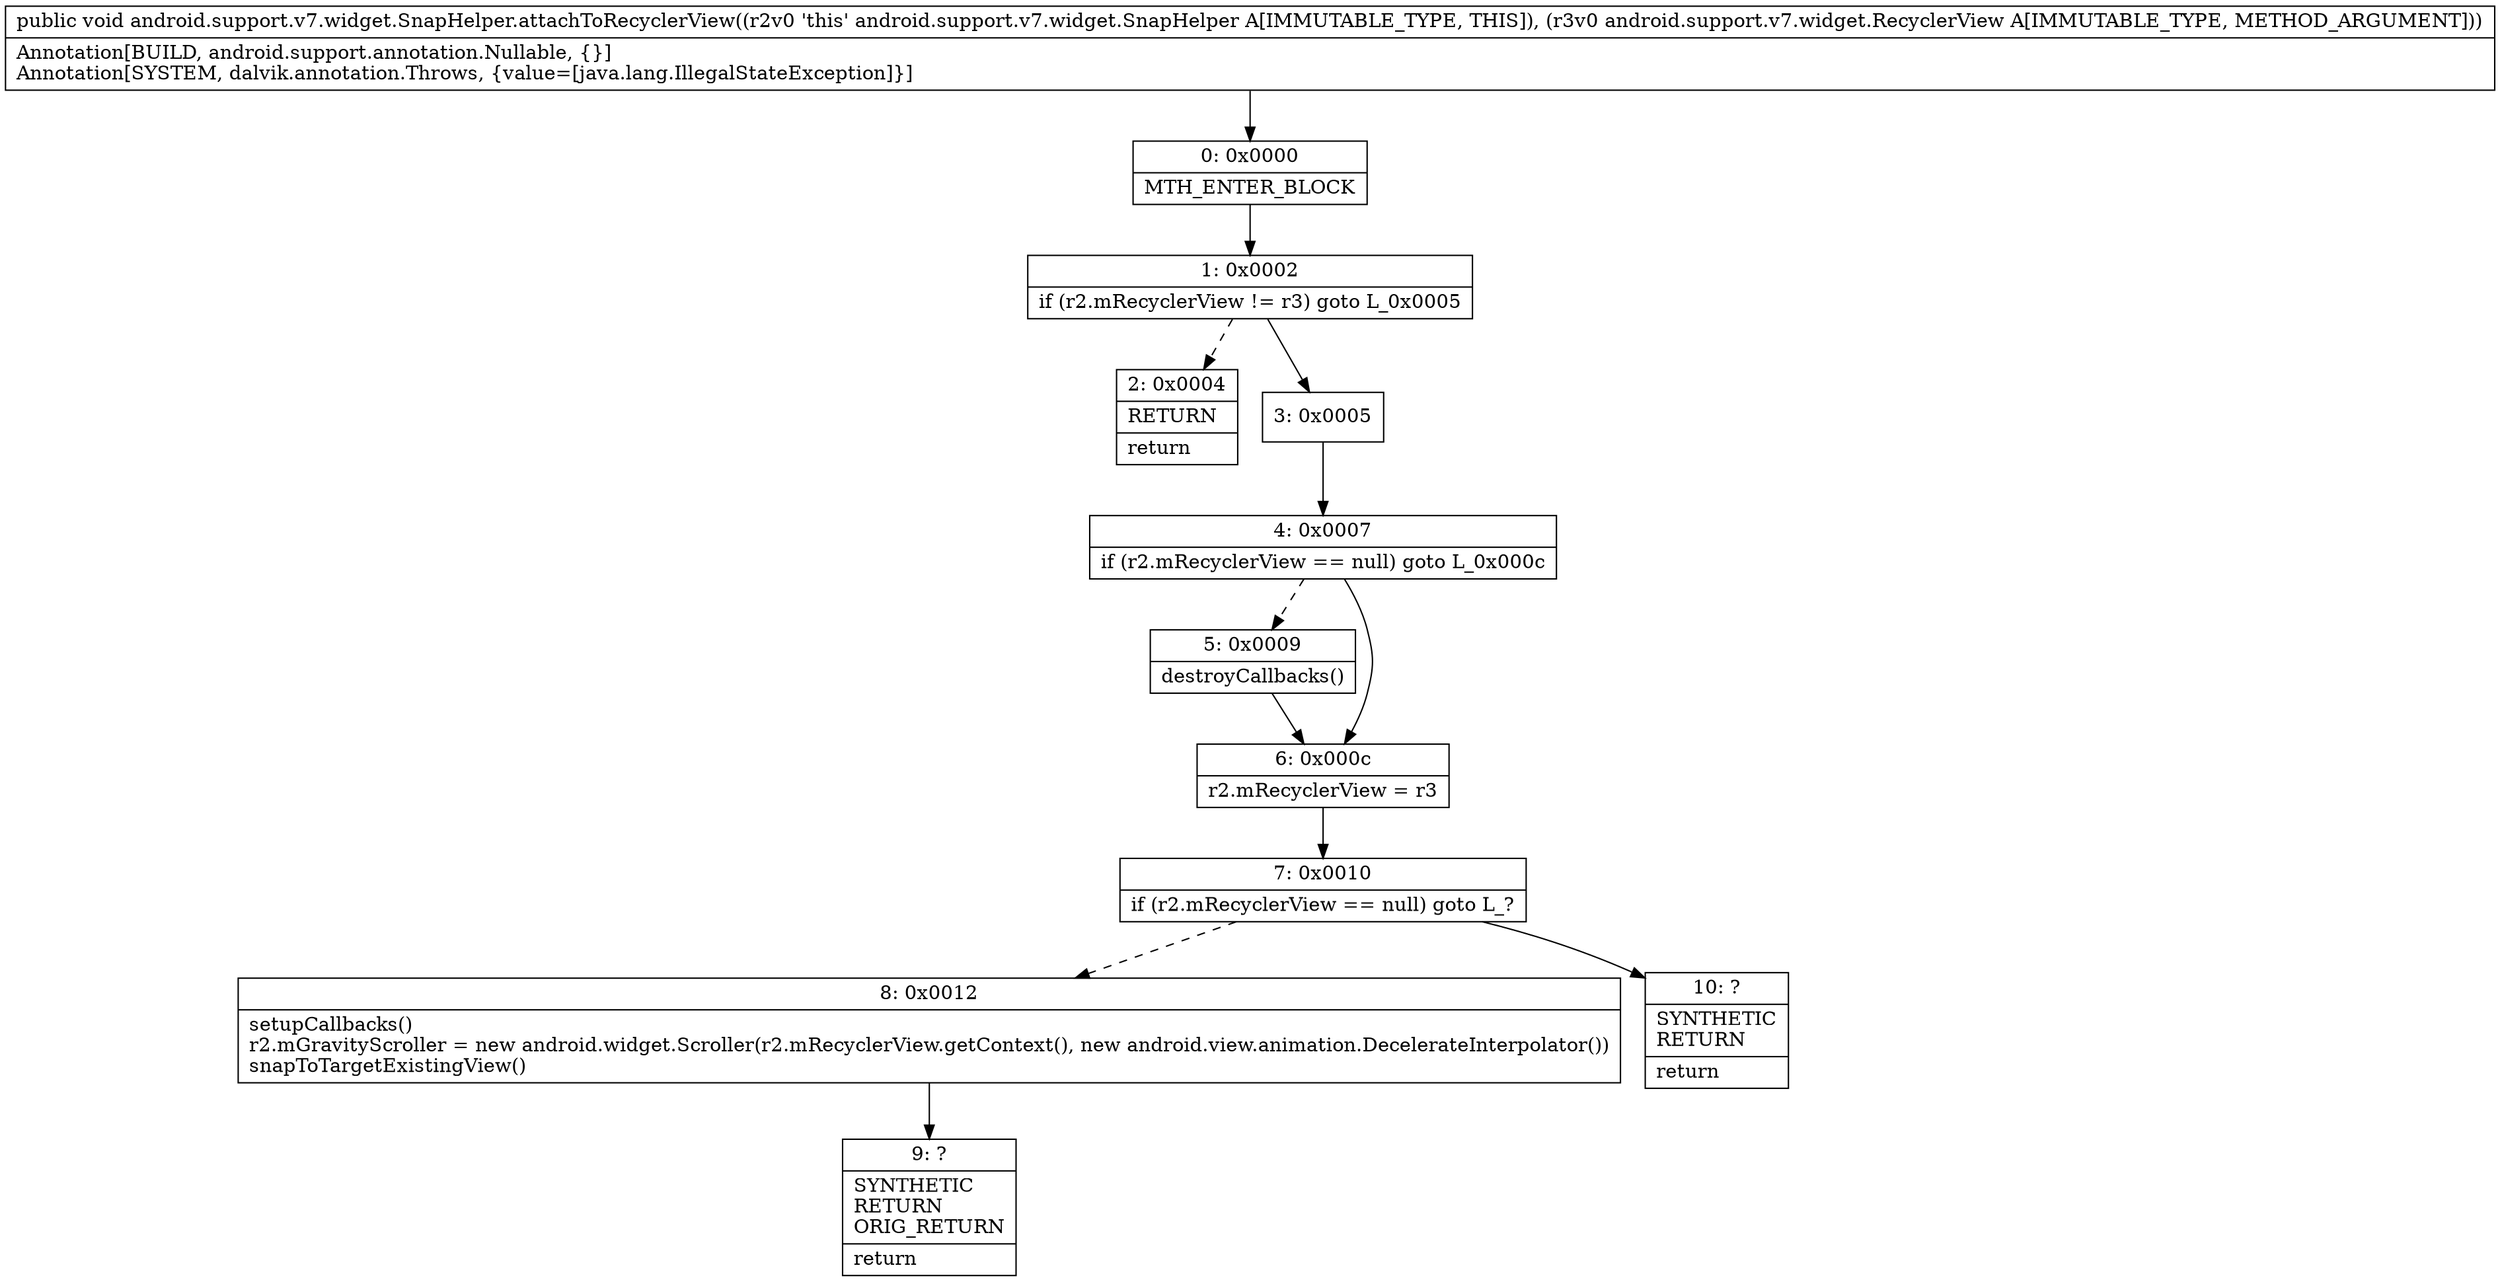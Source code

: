 digraph "CFG forandroid.support.v7.widget.SnapHelper.attachToRecyclerView(Landroid\/support\/v7\/widget\/RecyclerView;)V" {
Node_0 [shape=record,label="{0\:\ 0x0000|MTH_ENTER_BLOCK\l}"];
Node_1 [shape=record,label="{1\:\ 0x0002|if (r2.mRecyclerView != r3) goto L_0x0005\l}"];
Node_2 [shape=record,label="{2\:\ 0x0004|RETURN\l|return\l}"];
Node_3 [shape=record,label="{3\:\ 0x0005}"];
Node_4 [shape=record,label="{4\:\ 0x0007|if (r2.mRecyclerView == null) goto L_0x000c\l}"];
Node_5 [shape=record,label="{5\:\ 0x0009|destroyCallbacks()\l}"];
Node_6 [shape=record,label="{6\:\ 0x000c|r2.mRecyclerView = r3\l}"];
Node_7 [shape=record,label="{7\:\ 0x0010|if (r2.mRecyclerView == null) goto L_?\l}"];
Node_8 [shape=record,label="{8\:\ 0x0012|setupCallbacks()\lr2.mGravityScroller = new android.widget.Scroller(r2.mRecyclerView.getContext(), new android.view.animation.DecelerateInterpolator())\lsnapToTargetExistingView()\l}"];
Node_9 [shape=record,label="{9\:\ ?|SYNTHETIC\lRETURN\lORIG_RETURN\l|return\l}"];
Node_10 [shape=record,label="{10\:\ ?|SYNTHETIC\lRETURN\l|return\l}"];
MethodNode[shape=record,label="{public void android.support.v7.widget.SnapHelper.attachToRecyclerView((r2v0 'this' android.support.v7.widget.SnapHelper A[IMMUTABLE_TYPE, THIS]), (r3v0 android.support.v7.widget.RecyclerView A[IMMUTABLE_TYPE, METHOD_ARGUMENT]))  | Annotation[BUILD, android.support.annotation.Nullable, \{\}]\lAnnotation[SYSTEM, dalvik.annotation.Throws, \{value=[java.lang.IllegalStateException]\}]\l}"];
MethodNode -> Node_0;
Node_0 -> Node_1;
Node_1 -> Node_2[style=dashed];
Node_1 -> Node_3;
Node_3 -> Node_4;
Node_4 -> Node_5[style=dashed];
Node_4 -> Node_6;
Node_5 -> Node_6;
Node_6 -> Node_7;
Node_7 -> Node_8[style=dashed];
Node_7 -> Node_10;
Node_8 -> Node_9;
}

